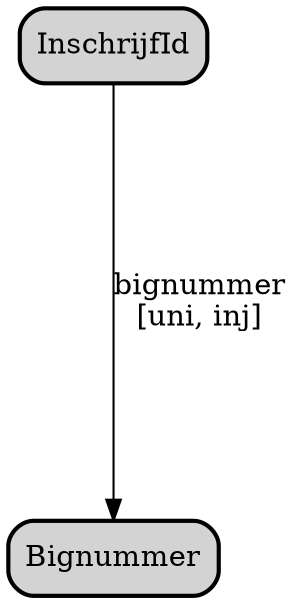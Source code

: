 digraph {
	graph [bgcolor=white,
		landscape=false,
		mode=ipsep,
		nodesep=1,
		outputorder=edgesfirst,
		overlap=voronoi,
		rank=same,
		rankdir=TB,
		ranksep=2.5,
		remincross=true,
		sep=0.8
	];
	node [bgcolor=lightgray,
		label="\N",
		shape=box,
		style="rounded,filled,bold"
	];
	edge [color=black,
		len=4
	];
	cpt_1	[label=Bignummer];
	cpt_2	[label=InschrijfId];
	cpt_2 -> cpt_1	[label="bignummer\n[uni, inj]"];
}
